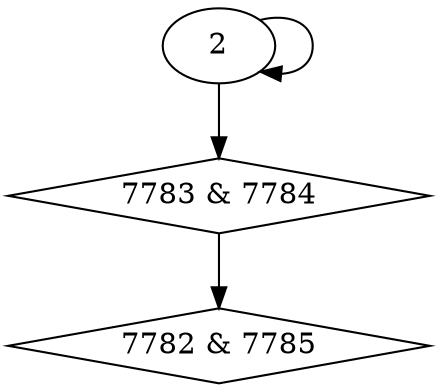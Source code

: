 digraph {
0 [label = "7782 & 7785", shape = diamond];
1 [label = "7783 & 7784", shape = diamond];
1 -> 0;
2 -> 1;
2 -> 2;
}
